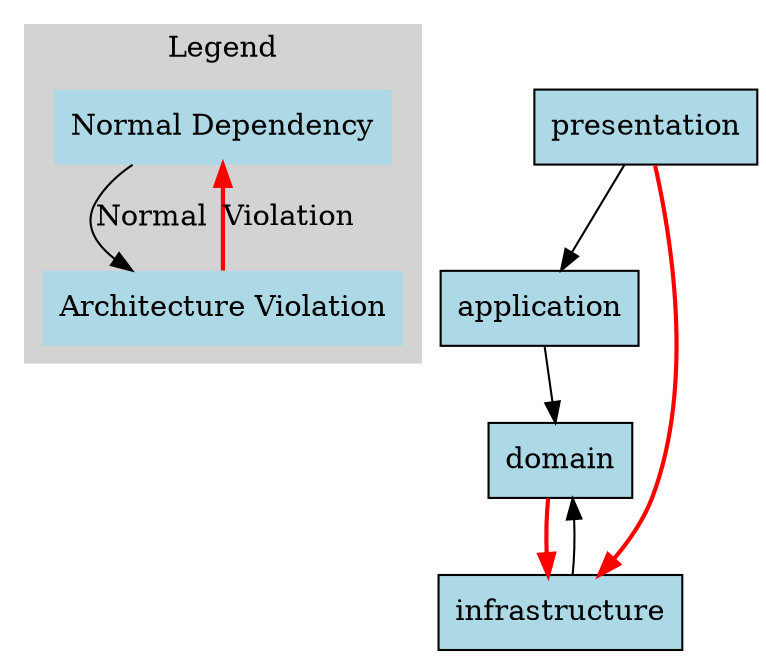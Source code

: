 digraph ArchitectureDependencies {
  rankdir=TB;
  node [shape=box, style=filled, fillcolor=lightblue];
  subgraph cluster_legend {
    label="Legend";
    style=filled;
    color=lightgrey;
    node [style=filled, shape=box];
    normal_edge [label="Normal Dependency", shape=plaintext];
    violation_edge [label="Architecture Violation", shape=plaintext];
    normal_edge -> violation_edge [color=black, label="Normal"];
    violation_edge -> normal_edge [color=red, penwidth=2.0, label="Violation"];
  }
  node0 [label="domain"];
  node1 [label="application"];
  node2 [label="infrastructure"];
  node3 [label="presentation"];
  node1 -> node0;
  node2 -> node0;
  node3 -> node1;
  node0 -> node2 [color=red, penwidth=2.0];
  node3 -> node2 [color=red, penwidth=2.0];
}
